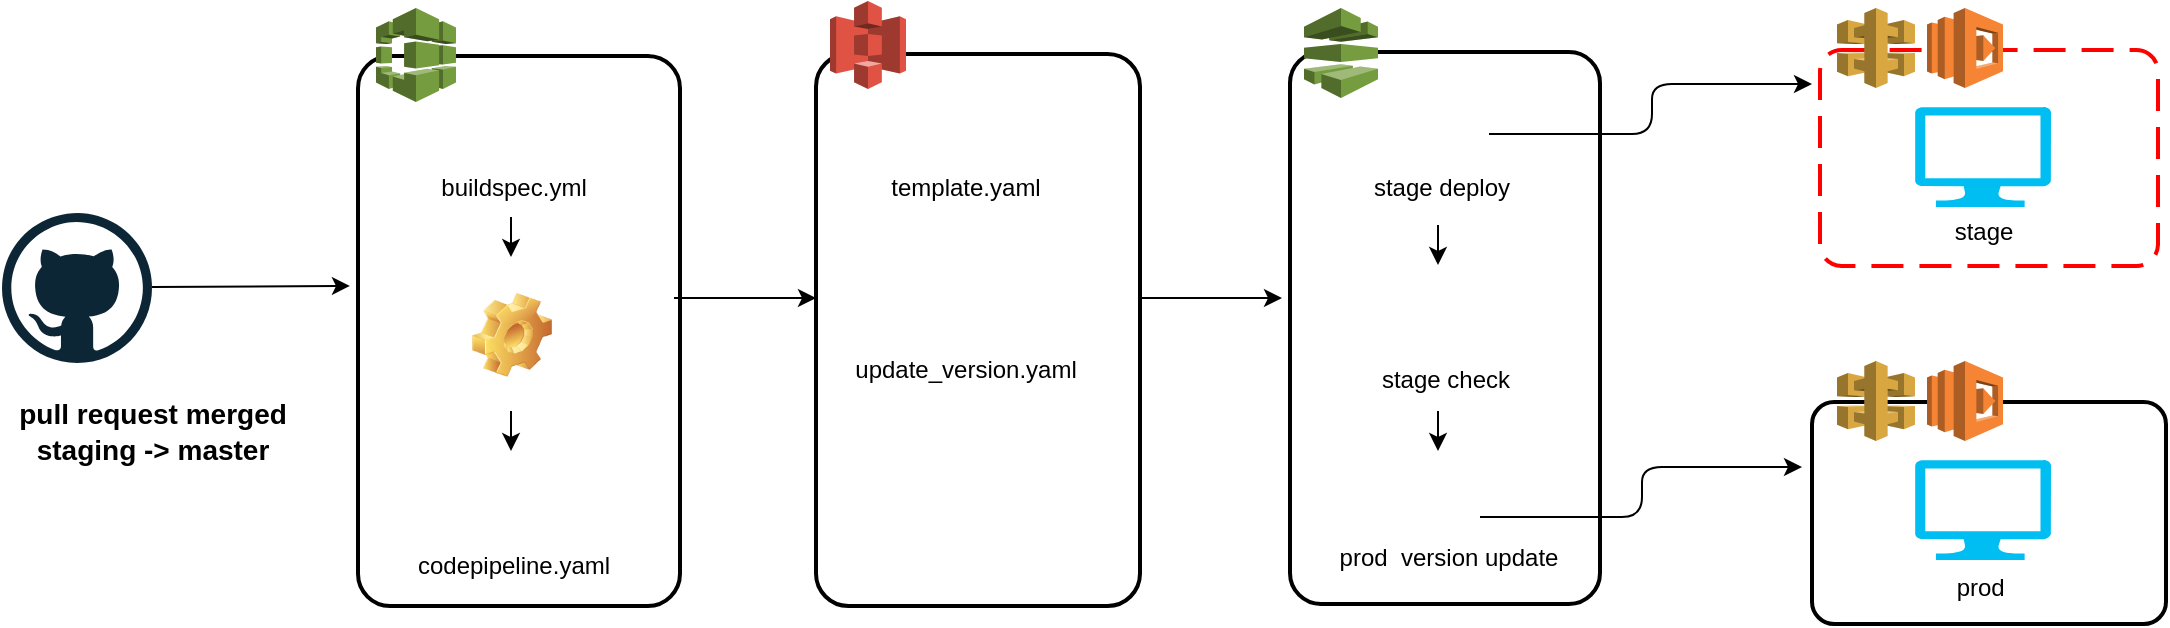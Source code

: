 <mxfile version="10.8.1" type="github"><diagram id="uV7QtA-kILIvpfI4zi7i" name="第 1 页"><mxGraphModel dx="1398" dy="747" grid="1" gridSize="10" guides="1" tooltips="1" connect="1" arrows="1" fold="1" page="1" pageScale="1" pageWidth="1169" pageHeight="827" math="0" shadow="0"><root><mxCell id="0"/><mxCell id="1" parent="0"/><mxCell id="T1Ym0aKgVwmSNHS1m4jZ-6" value="" style="dashed=0;outlineConnect=0;html=1;align=center;labelPosition=center;verticalLabelPosition=bottom;verticalAlign=top;shape=mxgraph.weblogos.github" parent="1" vertex="1"><mxGeometry x="45" y="326.5" width="75" height="75" as="geometry"/></mxCell><mxCell id="T1Ym0aKgVwmSNHS1m4jZ-60" value="" style="rounded=1;arcSize=10;dashed=1;strokeColor=#ff0000;fillColor=none;gradientColor=none;dashPattern=8 4;strokeWidth=2;" parent="1" vertex="1"><mxGeometry x="954" y="245" width="169" height="108" as="geometry"/></mxCell><mxCell id="T1Ym0aKgVwmSNHS1m4jZ-83" style="edgeStyle=orthogonalEdgeStyle;rounded=0;orthogonalLoop=1;jettySize=auto;html=1;exitX=0.5;exitY=1;exitDx=0;exitDy=0;" parent="1" source="T1Ym0aKgVwmSNHS1m4jZ-80" target="T1Ym0aKgVwmSNHS1m4jZ-80" edge="1"><mxGeometry relative="1" as="geometry"/></mxCell><mxCell id="T1Ym0aKgVwmSNHS1m4jZ-87" value="" style="rounded=1;arcSize=10;dashed=0;strokeColor=#000000;fillColor=none;gradientColor=none;strokeWidth=2;" parent="1" vertex="1"><mxGeometry x="452" y="247" width="162" height="276" as="geometry"/></mxCell><mxCell id="T1Ym0aKgVwmSNHS1m4jZ-80" value="" style="shape=image;html=1;verticalAlign=top;verticalLabelPosition=bottom;labelBackgroundColor=#ffffff;imageAspect=0;aspect=fixed;image=https://cdn4.iconfinder.com/data/icons/small-n-flat/24/file-zip-128.png" parent="1" vertex="1"><mxGeometry x="501" y="226.5" width="32" height="32" as="geometry"/></mxCell><mxCell id="T1Ym0aKgVwmSNHS1m4jZ-86" value="" style="outlineConnect=0;dashed=0;verticalLabelPosition=bottom;verticalAlign=top;align=center;html=1;shape=mxgraph.aws3.s3;fillColor=#E05243;gradientColor=none;" parent="1" vertex="1"><mxGeometry x="459" y="220.5" width="38" height="44" as="geometry"/></mxCell><mxCell id="T1Ym0aKgVwmSNHS1m4jZ-94" value="" style="shape=image;html=1;verticalAlign=top;verticalLabelPosition=bottom;labelBackgroundColor=#ffffff;imageAspect=0;aspect=fixed;image=https://cdn1.iconfinder.com/data/icons/hawcons/32/699114-icon-38-file-yml-128.png" parent="1" vertex="1"><mxGeometry x="494" y="257.5" width="68" height="68" as="geometry"/></mxCell><mxCell id="T1Ym0aKgVwmSNHS1m4jZ-95" value="" style="shape=image;html=1;verticalAlign=top;verticalLabelPosition=bottom;labelBackgroundColor=#ffffff;imageAspect=0;aspect=fixed;image=https://cdn1.iconfinder.com/data/icons/hawcons/32/700072-icon-38-file-yml-128.png" parent="1" vertex="1"><mxGeometry x="492" y="342.5" width="72" height="72" as="geometry"/></mxCell><mxCell id="T1Ym0aKgVwmSNHS1m4jZ-99" value="" style="shape=image;verticalLabelPosition=bottom;verticalAlign=top;imageAspect=0;image=https://image.flaticon.com/icons/png/512/28/28829.png" parent="1" vertex="1"><mxGeometry x="497.5" y="453.5" width="61" height="44" as="geometry"/></mxCell><mxCell id="T1Ym0aKgVwmSNHS1m4jZ-117" style="edgeStyle=orthogonalEdgeStyle;rounded=0;orthogonalLoop=1;jettySize=auto;html=1;exitX=0.5;exitY=1;exitDx=0;exitDy=0;" parent="1" edge="1"><mxGeometry relative="1" as="geometry"><mxPoint x="288" y="259.5" as="sourcePoint"/><mxPoint x="288" y="259.5" as="targetPoint"/></mxGeometry></mxCell><mxCell id="T1Ym0aKgVwmSNHS1m4jZ-118" value="" style="rounded=1;arcSize=10;dashed=0;strokeColor=#000000;fillColor=none;gradientColor=none;strokeWidth=2;" parent="1" vertex="1"><mxGeometry x="223" y="248" width="161" height="275" as="geometry"/></mxCell><mxCell id="T1Ym0aKgVwmSNHS1m4jZ-25" value="" style="outlineConnect=0;dashed=0;verticalLabelPosition=bottom;verticalAlign=top;align=center;html=1;shape=mxgraph.aws3.codebuild;fillColor=#759C3E;gradientColor=none;" parent="1" vertex="1"><mxGeometry x="232" y="224" width="40" height="47" as="geometry"/></mxCell><mxCell id="T1Ym0aKgVwmSNHS1m4jZ-127" value="" style="shape=image;html=1;verticalAlign=top;verticalLabelPosition=bottom;labelBackgroundColor=#ffffff;imageAspect=0;aspect=fixed;image=https://cdn1.iconfinder.com/data/icons/hawcons/32/698356-icon-103-document-file-yml-128.png" parent="1" vertex="1"><mxGeometry x="284.5" y="269.5" width="37" height="37" as="geometry"/></mxCell><mxCell id="T1Ym0aKgVwmSNHS1m4jZ-128" value="" style="shape=image;html=1;verticalAlign=top;verticalLabelPosition=bottom;labelBackgroundColor=#ffffff;imageAspect=0;aspect=fixed;image=https://cdn1.iconfinder.com/data/icons/hawcons/32/698356-icon-103-document-file-yml-128.png" parent="1" vertex="1"><mxGeometry x="281" y="451.5" width="41" height="41" as="geometry"/></mxCell><mxCell id="T1Ym0aKgVwmSNHS1m4jZ-129" value="buildspec.yml" style="text;html=1;strokeColor=none;fillColor=none;align=center;verticalAlign=middle;whiteSpace=wrap;rounded=0;" parent="1" vertex="1"><mxGeometry x="280.5" y="303.5" width="40" height="20" as="geometry"/></mxCell><mxCell id="T1Ym0aKgVwmSNHS1m4jZ-130" value="codepipeline.yaml" style="text;html=1;strokeColor=none;fillColor=none;align=center;verticalAlign=middle;whiteSpace=wrap;rounded=0;direction=south;" parent="1" vertex="1"><mxGeometry x="290.5" y="483" width="20" height="40" as="geometry"/></mxCell><mxCell id="T1Ym0aKgVwmSNHS1m4jZ-138" value="template.yaml" style="text;html=1;strokeColor=none;fillColor=none;align=center;verticalAlign=middle;whiteSpace=wrap;rounded=0;" parent="1" vertex="1"><mxGeometry x="506.5" y="303.5" width="40" height="20" as="geometry"/></mxCell><mxCell id="T1Ym0aKgVwmSNHS1m4jZ-139" value="update_version.yaml" style="text;html=1;strokeColor=none;fillColor=none;align=center;verticalAlign=middle;whiteSpace=wrap;rounded=0;" parent="1" vertex="1"><mxGeometry x="506.5" y="394.5" width="40" height="20" as="geometry"/></mxCell><mxCell id="T1Ym0aKgVwmSNHS1m4jZ-140" style="edgeStyle=orthogonalEdgeStyle;rounded=0;orthogonalLoop=1;jettySize=auto;html=1;exitX=0.5;exitY=1;exitDx=0;exitDy=0;" parent="1" edge="1"><mxGeometry relative="1" as="geometry"><mxPoint x="754" y="259" as="sourcePoint"/><mxPoint x="754" y="258.5" as="targetPoint"/></mxGeometry></mxCell><mxCell id="T1Ym0aKgVwmSNHS1m4jZ-141" value="" style="rounded=1;arcSize=10;dashed=0;strokeColor=#000000;fillColor=none;gradientColor=none;strokeWidth=2;" parent="1" vertex="1"><mxGeometry x="689" y="246" width="155" height="276" as="geometry"/></mxCell><mxCell id="T1Ym0aKgVwmSNHS1m4jZ-33" value="" style="outlineConnect=0;dashed=0;verticalLabelPosition=bottom;verticalAlign=top;align=center;html=1;shape=mxgraph.aws3.codepipeline;fillColor=#759C3E;gradientColor=none;" parent="1" vertex="1"><mxGeometry x="696" y="224" width="37" height="45" as="geometry"/></mxCell><mxCell id="T1Ym0aKgVwmSNHS1m4jZ-153" value="" style="shape=image;html=1;verticalAlign=top;verticalLabelPosition=bottom;labelBackgroundColor=#ffffff;imageAspect=0;aspect=fixed;image=https://cdn3.iconfinder.com/data/icons/simple-files-1/128/Update-128.png" parent="1" vertex="1"><mxGeometry x="743" y="452" width="44" height="44" as="geometry"/></mxCell><mxCell id="T1Ym0aKgVwmSNHS1m4jZ-154" value="" style="shape=image;html=1;verticalAlign=top;verticalLabelPosition=bottom;labelBackgroundColor=#ffffff;imageAspect=0;aspect=fixed;image=https://cdn4.iconfinder.com/data/icons/icocentre-free-icons/137/f-check_256-128.png" parent="1" vertex="1"><mxGeometry x="732.5" y="369.5" width="31" height="31" as="geometry"/></mxCell><mxCell id="T1Ym0aKgVwmSNHS1m4jZ-156" value="" style="shape=image;html=1;verticalAlign=top;verticalLabelPosition=bottom;labelBackgroundColor=#ffffff;imageAspect=0;aspect=fixed;image=https://cdn3.iconfinder.com/data/icons/letters-and-numbers-1/32/letter_X_red-128.png" parent="1" vertex="1"><mxGeometry x="766.5" y="368.5" width="31" height="31" as="geometry"/></mxCell><mxCell id="T1Ym0aKgVwmSNHS1m4jZ-157" value="" style="shape=image;verticalLabelPosition=bottom;verticalAlign=top;imageAspect=0;image=http://en.proft.me/media/js/meteor_deployment.png" parent="1" vertex="1"><mxGeometry x="748.5" y="267.5" width="40" height="39" as="geometry"/></mxCell><mxCell id="T1Ym0aKgVwmSNHS1m4jZ-52" value="" style="outlineConnect=0;dashed=0;verticalLabelPosition=bottom;verticalAlign=top;align=center;html=1;shape=mxgraph.aws3.lambda;fillColor=#F58534;gradientColor=none;" parent="1" vertex="1"><mxGeometry x="1007.5" y="224" width="38" height="40" as="geometry"/></mxCell><mxCell id="T1Ym0aKgVwmSNHS1m4jZ-51" value="" style="outlineConnect=0;dashed=0;verticalLabelPosition=bottom;verticalAlign=top;align=center;html=1;shape=mxgraph.aws3.api_gateway;fillColor=#D9A741;gradientColor=none;" parent="1" vertex="1"><mxGeometry x="962.5" y="224" width="39" height="40" as="geometry"/></mxCell><mxCell id="T1Ym0aKgVwmSNHS1m4jZ-165" value="" style="verticalLabelPosition=bottom;html=1;verticalAlign=top;align=center;strokeColor=none;fillColor=#00BEF2;shape=mxgraph.azure.computer;pointerEvents=1;" parent="1" vertex="1"><mxGeometry x="1001.5" y="273.5" width="68" height="50" as="geometry"/></mxCell><mxCell id="T1Ym0aKgVwmSNHS1m4jZ-169" value="" style="verticalLabelPosition=bottom;html=1;verticalAlign=top;align=center;strokeColor=none;fillColor=#00BEF2;shape=mxgraph.azure.computer;pointerEvents=1;" parent="1" vertex="1"><mxGeometry x="1001.5" y="450" width="68" height="50" as="geometry"/></mxCell><mxCell id="T1Ym0aKgVwmSNHS1m4jZ-170" value="" style="rounded=1;arcSize=10;dashed=0;strokeColor=#000000;fillColor=none;gradientColor=none;strokeWidth=2;" parent="1" vertex="1"><mxGeometry x="950" y="421" width="177" height="111" as="geometry"/></mxCell><mxCell id="T1Ym0aKgVwmSNHS1m4jZ-167" value="" style="outlineConnect=0;dashed=0;verticalLabelPosition=bottom;verticalAlign=top;align=center;html=1;shape=mxgraph.aws3.lambda;fillColor=#F58534;gradientColor=none;" parent="1" vertex="1"><mxGeometry x="1007.5" y="400.5" width="38" height="40" as="geometry"/></mxCell><mxCell id="T1Ym0aKgVwmSNHS1m4jZ-168" value="" style="outlineConnect=0;dashed=0;verticalLabelPosition=bottom;verticalAlign=top;align=center;html=1;shape=mxgraph.aws3.api_gateway;fillColor=#D9A741;gradientColor=none;" parent="1" vertex="1"><mxGeometry x="962.5" y="400.5" width="39" height="40" as="geometry"/></mxCell><mxCell id="T1Ym0aKgVwmSNHS1m4jZ-172" value="stage deploy" style="text;html=1;strokeColor=none;fillColor=none;align=center;verticalAlign=middle;whiteSpace=wrap;rounded=0;" parent="1" vertex="1"><mxGeometry x="705" y="303.5" width="120" height="20" as="geometry"/></mxCell><mxCell id="T1Ym0aKgVwmSNHS1m4jZ-173" value="stage check" style="text;html=1;strokeColor=none;fillColor=none;align=center;verticalAlign=middle;whiteSpace=wrap;rounded=0;" parent="1" vertex="1"><mxGeometry x="706.5" y="399.5" width="120" height="20" as="geometry"/></mxCell><mxCell id="T1Ym0aKgVwmSNHS1m4jZ-174" value="prod&amp;nbsp; version update" style="text;html=1;strokeColor=none;fillColor=none;align=center;verticalAlign=middle;whiteSpace=wrap;rounded=0;" parent="1" vertex="1"><mxGeometry x="693" y="489" width="151" height="20" as="geometry"/></mxCell><mxCell id="T1Ym0aKgVwmSNHS1m4jZ-181" value="" style="endArrow=classic;html=1;" parent="1" edge="1"><mxGeometry width="50" height="50" relative="1" as="geometry"><mxPoint x="763" y="425.5" as="sourcePoint"/><mxPoint x="763" y="445.5" as="targetPoint"/></mxGeometry></mxCell><mxCell id="T1Ym0aKgVwmSNHS1m4jZ-191" value="" style="endArrow=classic;html=1;" parent="1" edge="1"><mxGeometry width="50" height="50" relative="1" as="geometry"><mxPoint x="763" y="332.5" as="sourcePoint"/><mxPoint x="763" y="352.5" as="targetPoint"/></mxGeometry></mxCell><mxCell id="T1Ym0aKgVwmSNHS1m4jZ-192" value="" style="endArrow=classic;html=1;" parent="1" edge="1"><mxGeometry width="50" height="50" relative="1" as="geometry"><mxPoint x="299.5" y="425.5" as="sourcePoint"/><mxPoint x="299.5" y="445.5" as="targetPoint"/></mxGeometry></mxCell><mxCell id="T1Ym0aKgVwmSNHS1m4jZ-193" value="" style="endArrow=classic;html=1;" parent="1" edge="1"><mxGeometry width="50" height="50" relative="1" as="geometry"><mxPoint x="299.5" y="328.5" as="sourcePoint"/><mxPoint x="299.5" y="348.5" as="targetPoint"/></mxGeometry></mxCell><mxCell id="T1Ym0aKgVwmSNHS1m4jZ-195" value="" style="endArrow=classic;html=1;" parent="1" edge="1"><mxGeometry width="50" height="50" relative="1" as="geometry"><mxPoint x="381" y="369" as="sourcePoint"/><mxPoint x="452" y="369" as="targetPoint"/></mxGeometry></mxCell><mxCell id="T1Ym0aKgVwmSNHS1m4jZ-196" value="" style="endArrow=classic;html=1;" parent="1" edge="1"><mxGeometry width="50" height="50" relative="1" as="geometry"><mxPoint x="614" y="369" as="sourcePoint"/><mxPoint x="685" y="369" as="targetPoint"/></mxGeometry></mxCell><mxCell id="T1Ym0aKgVwmSNHS1m4jZ-197" value="" style="edgeStyle=elbowEdgeStyle;elbow=horizontal;endArrow=classic;html=1;exitX=1;exitY=0.5;exitDx=0;exitDy=0;" parent="1" source="T1Ym0aKgVwmSNHS1m4jZ-157" edge="1"><mxGeometry width="50" height="50" relative="1" as="geometry"><mxPoint x="808.5" y="276.5" as="sourcePoint"/><mxPoint x="950" y="262" as="targetPoint"/><Array as="points"><mxPoint x="870" y="287"/><mxPoint x="870" y="287"/></Array></mxGeometry></mxCell><mxCell id="T1Ym0aKgVwmSNHS1m4jZ-198" value="" style="edgeStyle=elbowEdgeStyle;elbow=horizontal;endArrow=classic;html=1;exitX=1;exitY=0.5;exitDx=0;exitDy=0;" parent="1" edge="1"><mxGeometry width="50" height="50" relative="1" as="geometry"><mxPoint x="784" y="478.5" as="sourcePoint"/><mxPoint x="945" y="453.5" as="targetPoint"/><Array as="points"><mxPoint x="865" y="478.5"/><mxPoint x="865" y="478.5"/></Array></mxGeometry></mxCell><mxCell id="T1Ym0aKgVwmSNHS1m4jZ-201" value="prod&amp;nbsp;" style="text;html=1;strokeColor=none;fillColor=none;align=center;verticalAlign=middle;whiteSpace=wrap;rounded=0;" parent="1" vertex="1"><mxGeometry x="1001.5" y="505" width="68" height="18" as="geometry"/></mxCell><mxCell id="T1Ym0aKgVwmSNHS1m4jZ-202" value="stage" style="text;html=1;strokeColor=none;fillColor=none;align=center;verticalAlign=middle;whiteSpace=wrap;rounded=0;" parent="1" vertex="1"><mxGeometry x="1001.5" y="326.5" width="68" height="18" as="geometry"/></mxCell><mxCell id="T1Ym0aKgVwmSNHS1m4jZ-217" value="" style="shape=image;html=1;verticalLabelPosition=bottom;labelBackgroundColor=#ffffff;verticalAlign=top;imageAspect=0;image=img/clipart/Gear_128x128.png" parent="1" vertex="1"><mxGeometry x="280" y="366.5" width="40" height="42" as="geometry"/></mxCell><mxCell id="T1Ym0aKgVwmSNHS1m4jZ-225" value="&lt;font style=&quot;font-size: 14px&quot;&gt;pull request merged&lt;/font&gt;" style="text;strokeColor=none;fillColor=none;html=1;fontSize=24;fontStyle=1;verticalAlign=middle;align=center;" parent="1" vertex="1"><mxGeometry x="75" y="419.5" width="90" height="8" as="geometry"/></mxCell><mxCell id="T1Ym0aKgVwmSNHS1m4jZ-230" value="&lt;span style=&quot;font-size: 14px&quot;&gt;staging -&amp;gt; master&lt;/span&gt;" style="text;strokeColor=none;fillColor=none;html=1;fontSize=24;fontStyle=1;verticalAlign=middle;align=center;" parent="1" vertex="1"><mxGeometry x="75" y="436.5" width="90" height="11" as="geometry"/></mxCell><mxCell id="JS7H3NQYXuWJoP-LDW7F-1" value="" style="endArrow=classic;html=1;entryX=-0.025;entryY=0.418;entryDx=0;entryDy=0;entryPerimeter=0;" edge="1" parent="1" target="T1Ym0aKgVwmSNHS1m4jZ-118"><mxGeometry width="50" height="50" relative="1" as="geometry"><mxPoint x="120" y="363.5" as="sourcePoint"/><mxPoint x="191" y="363.5" as="targetPoint"/></mxGeometry></mxCell></root></mxGraphModel></diagram></mxfile>
